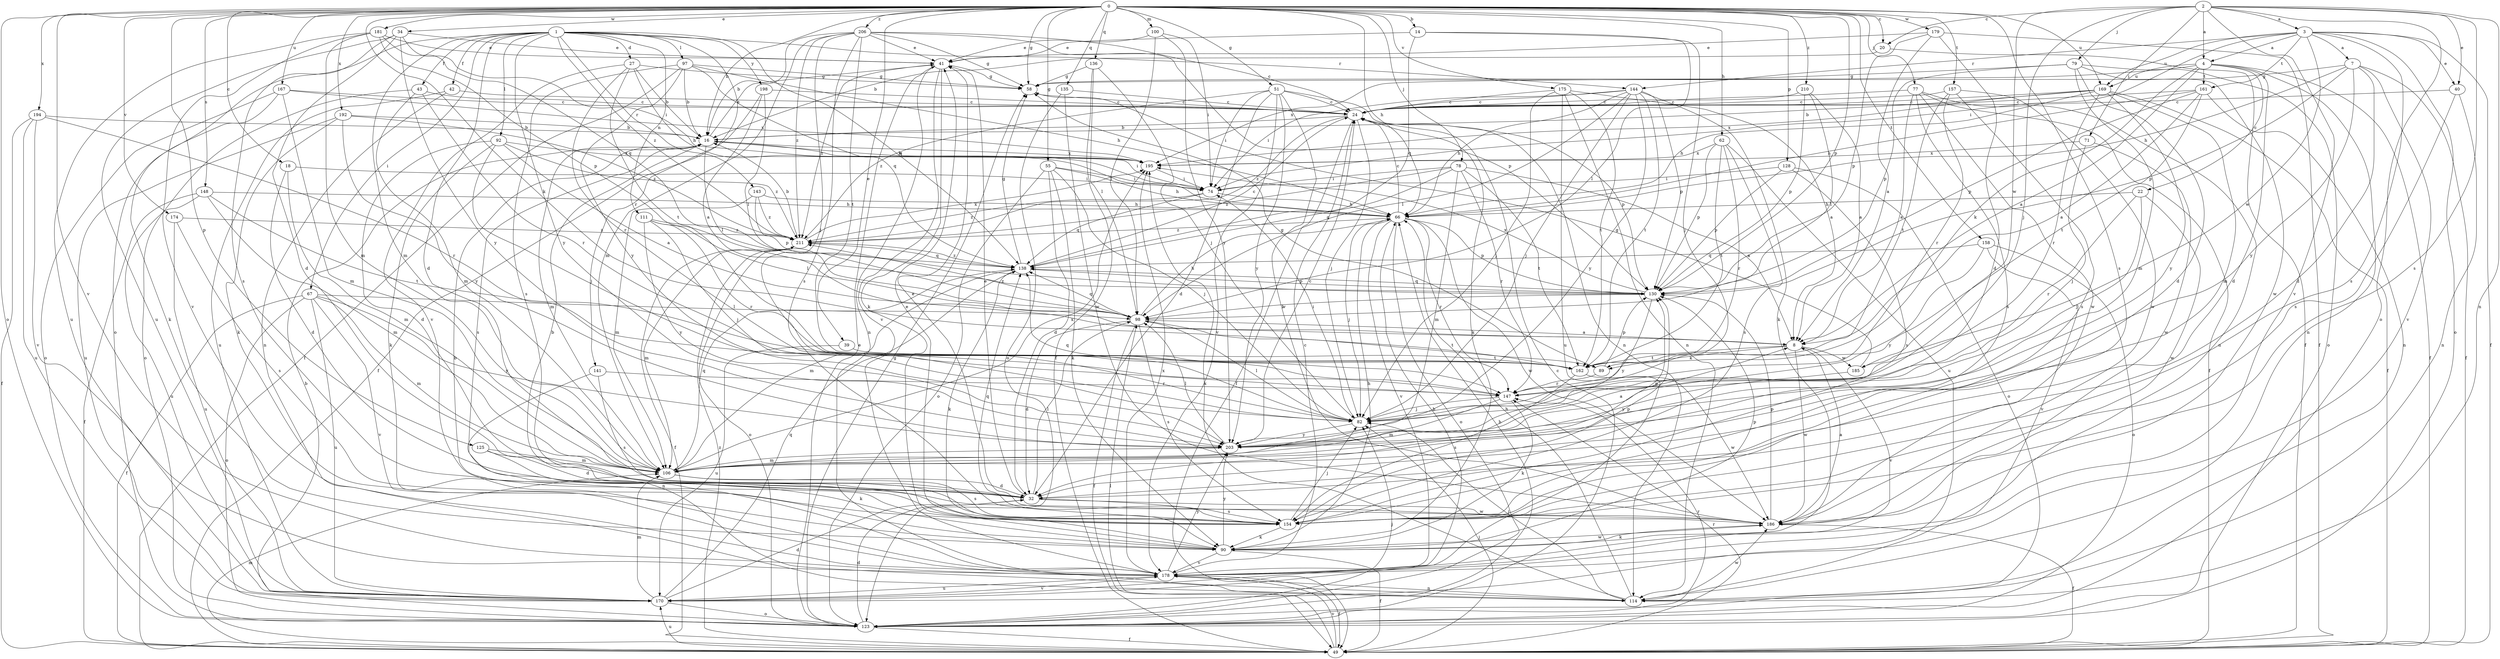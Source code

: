 strict digraph  {
0;
1;
2;
3;
4;
7;
8;
14;
16;
18;
20;
22;
24;
27;
32;
34;
39;
40;
41;
42;
43;
49;
51;
55;
58;
62;
66;
67;
71;
74;
77;
78;
79;
82;
89;
90;
92;
97;
98;
100;
106;
111;
114;
123;
125;
128;
130;
135;
136;
138;
141;
143;
144;
147;
148;
154;
157;
158;
161;
162;
167;
169;
170;
174;
175;
178;
179;
181;
185;
186;
192;
194;
195;
198;
203;
206;
210;
211;
0 -> 14  [label=b];
0 -> 16  [label=b];
0 -> 18  [label=c];
0 -> 20  [label=c];
0 -> 34  [label=e];
0 -> 39  [label=e];
0 -> 51  [label=g];
0 -> 55  [label=g];
0 -> 58  [label=g];
0 -> 62  [label=h];
0 -> 66  [label=h];
0 -> 77  [label=j];
0 -> 78  [label=j];
0 -> 89  [label=k];
0 -> 100  [label=m];
0 -> 123  [label=o];
0 -> 125  [label=p];
0 -> 128  [label=p];
0 -> 130  [label=p];
0 -> 135  [label=q];
0 -> 136  [label=q];
0 -> 148  [label=s];
0 -> 154  [label=s];
0 -> 157  [label=t];
0 -> 158  [label=t];
0 -> 167  [label=u];
0 -> 169  [label=u];
0 -> 174  [label=v];
0 -> 175  [label=v];
0 -> 178  [label=v];
0 -> 179  [label=w];
0 -> 181  [label=w];
0 -> 192  [label=x];
0 -> 194  [label=x];
0 -> 206  [label=z];
0 -> 210  [label=z];
1 -> 27  [label=d];
1 -> 32  [label=d];
1 -> 42  [label=f];
1 -> 43  [label=f];
1 -> 67  [label=i];
1 -> 92  [label=l];
1 -> 97  [label=l];
1 -> 106  [label=m];
1 -> 111  [label=n];
1 -> 123  [label=o];
1 -> 138  [label=q];
1 -> 141  [label=r];
1 -> 143  [label=r];
1 -> 144  [label=r];
1 -> 198  [label=y];
1 -> 203  [label=y];
1 -> 211  [label=z];
2 -> 3  [label=a];
2 -> 4  [label=a];
2 -> 20  [label=c];
2 -> 40  [label=e];
2 -> 71  [label=i];
2 -> 79  [label=j];
2 -> 82  [label=j];
2 -> 114  [label=n];
2 -> 123  [label=o];
2 -> 154  [label=s];
2 -> 178  [label=v];
2 -> 185  [label=w];
3 -> 4  [label=a];
3 -> 7  [label=a];
3 -> 40  [label=e];
3 -> 49  [label=f];
3 -> 74  [label=i];
3 -> 123  [label=o];
3 -> 144  [label=r];
3 -> 154  [label=s];
3 -> 161  [label=t];
3 -> 169  [label=u];
3 -> 185  [label=w];
4 -> 8  [label=a];
4 -> 22  [label=c];
4 -> 32  [label=d];
4 -> 49  [label=f];
4 -> 89  [label=k];
4 -> 114  [label=n];
4 -> 161  [label=t];
4 -> 169  [label=u];
4 -> 195  [label=x];
7 -> 32  [label=d];
7 -> 49  [label=f];
7 -> 58  [label=g];
7 -> 66  [label=h];
7 -> 130  [label=p];
7 -> 178  [label=v];
7 -> 203  [label=y];
8 -> 89  [label=k];
8 -> 162  [label=t];
8 -> 178  [label=v];
8 -> 185  [label=w];
8 -> 186  [label=w];
14 -> 41  [label=e];
14 -> 82  [label=j];
14 -> 98  [label=l];
14 -> 138  [label=q];
16 -> 41  [label=e];
16 -> 74  [label=i];
16 -> 98  [label=l];
16 -> 106  [label=m];
16 -> 154  [label=s];
16 -> 195  [label=x];
18 -> 32  [label=d];
18 -> 74  [label=i];
18 -> 106  [label=m];
20 -> 16  [label=b];
20 -> 49  [label=f];
22 -> 66  [label=h];
22 -> 82  [label=j];
22 -> 147  [label=r];
22 -> 186  [label=w];
24 -> 16  [label=b];
24 -> 49  [label=f];
24 -> 82  [label=j];
24 -> 90  [label=k];
24 -> 130  [label=p];
24 -> 211  [label=z];
27 -> 16  [label=b];
27 -> 58  [label=g];
27 -> 66  [label=h];
27 -> 147  [label=r];
27 -> 162  [label=t];
27 -> 178  [label=v];
32 -> 41  [label=e];
32 -> 98  [label=l];
32 -> 154  [label=s];
32 -> 186  [label=w];
34 -> 32  [label=d];
34 -> 41  [label=e];
34 -> 74  [label=i];
34 -> 154  [label=s];
34 -> 170  [label=u];
34 -> 203  [label=y];
39 -> 162  [label=t];
39 -> 170  [label=u];
40 -> 24  [label=c];
40 -> 114  [label=n];
40 -> 154  [label=s];
41 -> 58  [label=g];
41 -> 90  [label=k];
41 -> 114  [label=n];
41 -> 178  [label=v];
41 -> 211  [label=z];
42 -> 24  [label=c];
42 -> 114  [label=n];
42 -> 170  [label=u];
43 -> 24  [label=c];
43 -> 106  [label=m];
43 -> 123  [label=o];
43 -> 147  [label=r];
49 -> 82  [label=j];
49 -> 98  [label=l];
49 -> 106  [label=m];
49 -> 147  [label=r];
49 -> 170  [label=u];
49 -> 178  [label=v];
49 -> 211  [label=z];
51 -> 24  [label=c];
51 -> 32  [label=d];
51 -> 74  [label=i];
51 -> 114  [label=n];
51 -> 178  [label=v];
51 -> 186  [label=w];
51 -> 203  [label=y];
51 -> 211  [label=z];
55 -> 32  [label=d];
55 -> 66  [label=h];
55 -> 74  [label=i];
55 -> 82  [label=j];
55 -> 90  [label=k];
55 -> 123  [label=o];
58 -> 24  [label=c];
62 -> 130  [label=p];
62 -> 147  [label=r];
62 -> 154  [label=s];
62 -> 162  [label=t];
62 -> 170  [label=u];
62 -> 195  [label=x];
66 -> 24  [label=c];
66 -> 82  [label=j];
66 -> 123  [label=o];
66 -> 130  [label=p];
66 -> 147  [label=r];
66 -> 178  [label=v];
66 -> 186  [label=w];
66 -> 211  [label=z];
67 -> 49  [label=f];
67 -> 98  [label=l];
67 -> 106  [label=m];
67 -> 123  [label=o];
67 -> 170  [label=u];
67 -> 178  [label=v];
67 -> 203  [label=y];
71 -> 82  [label=j];
71 -> 186  [label=w];
71 -> 195  [label=x];
74 -> 66  [label=h];
74 -> 138  [label=q];
74 -> 211  [label=z];
77 -> 8  [label=a];
77 -> 24  [label=c];
77 -> 49  [label=f];
77 -> 114  [label=n];
77 -> 154  [label=s];
77 -> 186  [label=w];
78 -> 8  [label=a];
78 -> 74  [label=i];
78 -> 106  [label=m];
78 -> 138  [label=q];
78 -> 147  [label=r];
78 -> 162  [label=t];
78 -> 211  [label=z];
79 -> 32  [label=d];
79 -> 58  [label=g];
79 -> 106  [label=m];
79 -> 123  [label=o];
79 -> 130  [label=p];
79 -> 186  [label=w];
82 -> 74  [label=i];
82 -> 98  [label=l];
82 -> 138  [label=q];
82 -> 203  [label=y];
89 -> 58  [label=g];
89 -> 130  [label=p];
89 -> 147  [label=r];
90 -> 41  [label=e];
90 -> 49  [label=f];
90 -> 66  [label=h];
90 -> 130  [label=p];
90 -> 178  [label=v];
90 -> 186  [label=w];
90 -> 203  [label=y];
92 -> 8  [label=a];
92 -> 32  [label=d];
92 -> 82  [label=j];
92 -> 90  [label=k];
92 -> 195  [label=x];
92 -> 211  [label=z];
97 -> 16  [label=b];
97 -> 49  [label=f];
97 -> 58  [label=g];
97 -> 66  [label=h];
97 -> 138  [label=q];
97 -> 154  [label=s];
97 -> 203  [label=y];
98 -> 8  [label=a];
98 -> 32  [label=d];
98 -> 49  [label=f];
98 -> 66  [label=h];
98 -> 138  [label=q];
98 -> 154  [label=s];
98 -> 162  [label=t];
98 -> 211  [label=z];
100 -> 41  [label=e];
100 -> 74  [label=i];
100 -> 98  [label=l];
100 -> 203  [label=y];
106 -> 32  [label=d];
106 -> 130  [label=p];
106 -> 138  [label=q];
106 -> 154  [label=s];
106 -> 195  [label=x];
111 -> 82  [label=j];
111 -> 98  [label=l];
111 -> 147  [label=r];
111 -> 203  [label=y];
111 -> 211  [label=z];
114 -> 66  [label=h];
114 -> 82  [label=j];
114 -> 186  [label=w];
114 -> 195  [label=x];
123 -> 16  [label=b];
123 -> 24  [label=c];
123 -> 32  [label=d];
123 -> 41  [label=e];
123 -> 49  [label=f];
123 -> 58  [label=g];
123 -> 66  [label=h];
123 -> 82  [label=j];
123 -> 147  [label=r];
125 -> 32  [label=d];
125 -> 90  [label=k];
125 -> 106  [label=m];
128 -> 74  [label=i];
128 -> 123  [label=o];
128 -> 130  [label=p];
128 -> 154  [label=s];
130 -> 98  [label=l];
130 -> 138  [label=q];
130 -> 195  [label=x];
130 -> 203  [label=y];
135 -> 24  [label=c];
135 -> 123  [label=o];
135 -> 186  [label=w];
136 -> 49  [label=f];
136 -> 58  [label=g];
136 -> 82  [label=j];
136 -> 98  [label=l];
138 -> 24  [label=c];
138 -> 58  [label=g];
138 -> 90  [label=k];
138 -> 106  [label=m];
138 -> 130  [label=p];
138 -> 211  [label=z];
141 -> 114  [label=n];
141 -> 147  [label=r];
141 -> 154  [label=s];
143 -> 66  [label=h];
143 -> 106  [label=m];
143 -> 130  [label=p];
143 -> 211  [label=z];
144 -> 24  [label=c];
144 -> 66  [label=h];
144 -> 74  [label=i];
144 -> 82  [label=j];
144 -> 90  [label=k];
144 -> 98  [label=l];
144 -> 130  [label=p];
144 -> 162  [label=t];
144 -> 203  [label=y];
147 -> 82  [label=j];
147 -> 90  [label=k];
147 -> 106  [label=m];
148 -> 49  [label=f];
148 -> 66  [label=h];
148 -> 106  [label=m];
148 -> 162  [label=t];
148 -> 170  [label=u];
154 -> 82  [label=j];
154 -> 90  [label=k];
154 -> 130  [label=p];
154 -> 138  [label=q];
157 -> 24  [label=c];
157 -> 147  [label=r];
157 -> 154  [label=s];
157 -> 162  [label=t];
157 -> 186  [label=w];
158 -> 123  [label=o];
158 -> 138  [label=q];
158 -> 178  [label=v];
158 -> 203  [label=y];
161 -> 8  [label=a];
161 -> 24  [label=c];
161 -> 66  [label=h];
161 -> 114  [label=n];
161 -> 130  [label=p];
161 -> 162  [label=t];
162 -> 154  [label=s];
162 -> 186  [label=w];
167 -> 24  [label=c];
167 -> 90  [label=k];
167 -> 106  [label=m];
167 -> 123  [label=o];
167 -> 195  [label=x];
169 -> 16  [label=b];
169 -> 24  [label=c];
169 -> 49  [label=f];
169 -> 66  [label=h];
169 -> 106  [label=m];
169 -> 147  [label=r];
169 -> 195  [label=x];
169 -> 203  [label=y];
170 -> 32  [label=d];
170 -> 66  [label=h];
170 -> 106  [label=m];
170 -> 123  [label=o];
170 -> 138  [label=q];
170 -> 178  [label=v];
174 -> 154  [label=s];
174 -> 170  [label=u];
174 -> 211  [label=z];
175 -> 8  [label=a];
175 -> 24  [label=c];
175 -> 82  [label=j];
175 -> 114  [label=n];
175 -> 162  [label=t];
175 -> 170  [label=u];
178 -> 16  [label=b];
178 -> 24  [label=c];
178 -> 49  [label=f];
178 -> 114  [label=n];
178 -> 170  [label=u];
178 -> 195  [label=x];
178 -> 203  [label=y];
179 -> 8  [label=a];
179 -> 32  [label=d];
179 -> 41  [label=e];
179 -> 49  [label=f];
179 -> 130  [label=p];
181 -> 41  [label=e];
181 -> 106  [label=m];
181 -> 130  [label=p];
181 -> 138  [label=q];
181 -> 170  [label=u];
181 -> 178  [label=v];
185 -> 58  [label=g];
185 -> 203  [label=y];
186 -> 8  [label=a];
186 -> 16  [label=b];
186 -> 41  [label=e];
186 -> 49  [label=f];
186 -> 90  [label=k];
186 -> 130  [label=p];
192 -> 16  [label=b];
192 -> 90  [label=k];
192 -> 170  [label=u];
192 -> 203  [label=y];
192 -> 211  [label=z];
194 -> 16  [label=b];
194 -> 49  [label=f];
194 -> 147  [label=r];
194 -> 170  [label=u];
194 -> 178  [label=v];
195 -> 16  [label=b];
195 -> 74  [label=i];
198 -> 8  [label=a];
198 -> 24  [label=c];
198 -> 49  [label=f];
198 -> 98  [label=l];
203 -> 8  [label=a];
203 -> 24  [label=c];
203 -> 98  [label=l];
203 -> 106  [label=m];
206 -> 16  [label=b];
206 -> 24  [label=c];
206 -> 41  [label=e];
206 -> 58  [label=g];
206 -> 82  [label=j];
206 -> 106  [label=m];
206 -> 130  [label=p];
206 -> 154  [label=s];
206 -> 162  [label=t];
206 -> 211  [label=z];
210 -> 8  [label=a];
210 -> 24  [label=c];
210 -> 98  [label=l];
210 -> 130  [label=p];
211 -> 16  [label=b];
211 -> 49  [label=f];
211 -> 106  [label=m];
211 -> 123  [label=o];
211 -> 138  [label=q];
211 -> 195  [label=x];
}
